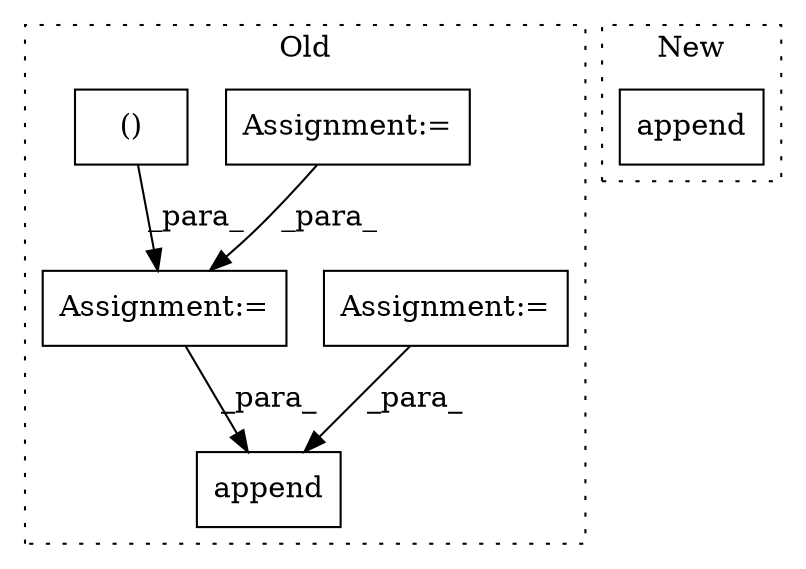 digraph G {
subgraph cluster0 {
1 [label="append" a="32" s="8074,8100" l="7,1" shape="box"];
3 [label="Assignment:=" a="7" s="5995" l="10" shape="box"];
4 [label="Assignment:=" a="7" s="7829" l="1" shape="box"];
5 [label="Assignment:=" a="7" s="7901" l="1" shape="box"];
6 [label="()" a="106" s="7934" l="26" shape="box"];
label = "Old";
style="dotted";
}
subgraph cluster1 {
2 [label="append" a="32" s="9121,9130" l="7,1" shape="box"];
label = "New";
style="dotted";
}
3 -> 5 [label="_para_"];
4 -> 1 [label="_para_"];
5 -> 1 [label="_para_"];
6 -> 5 [label="_para_"];
}